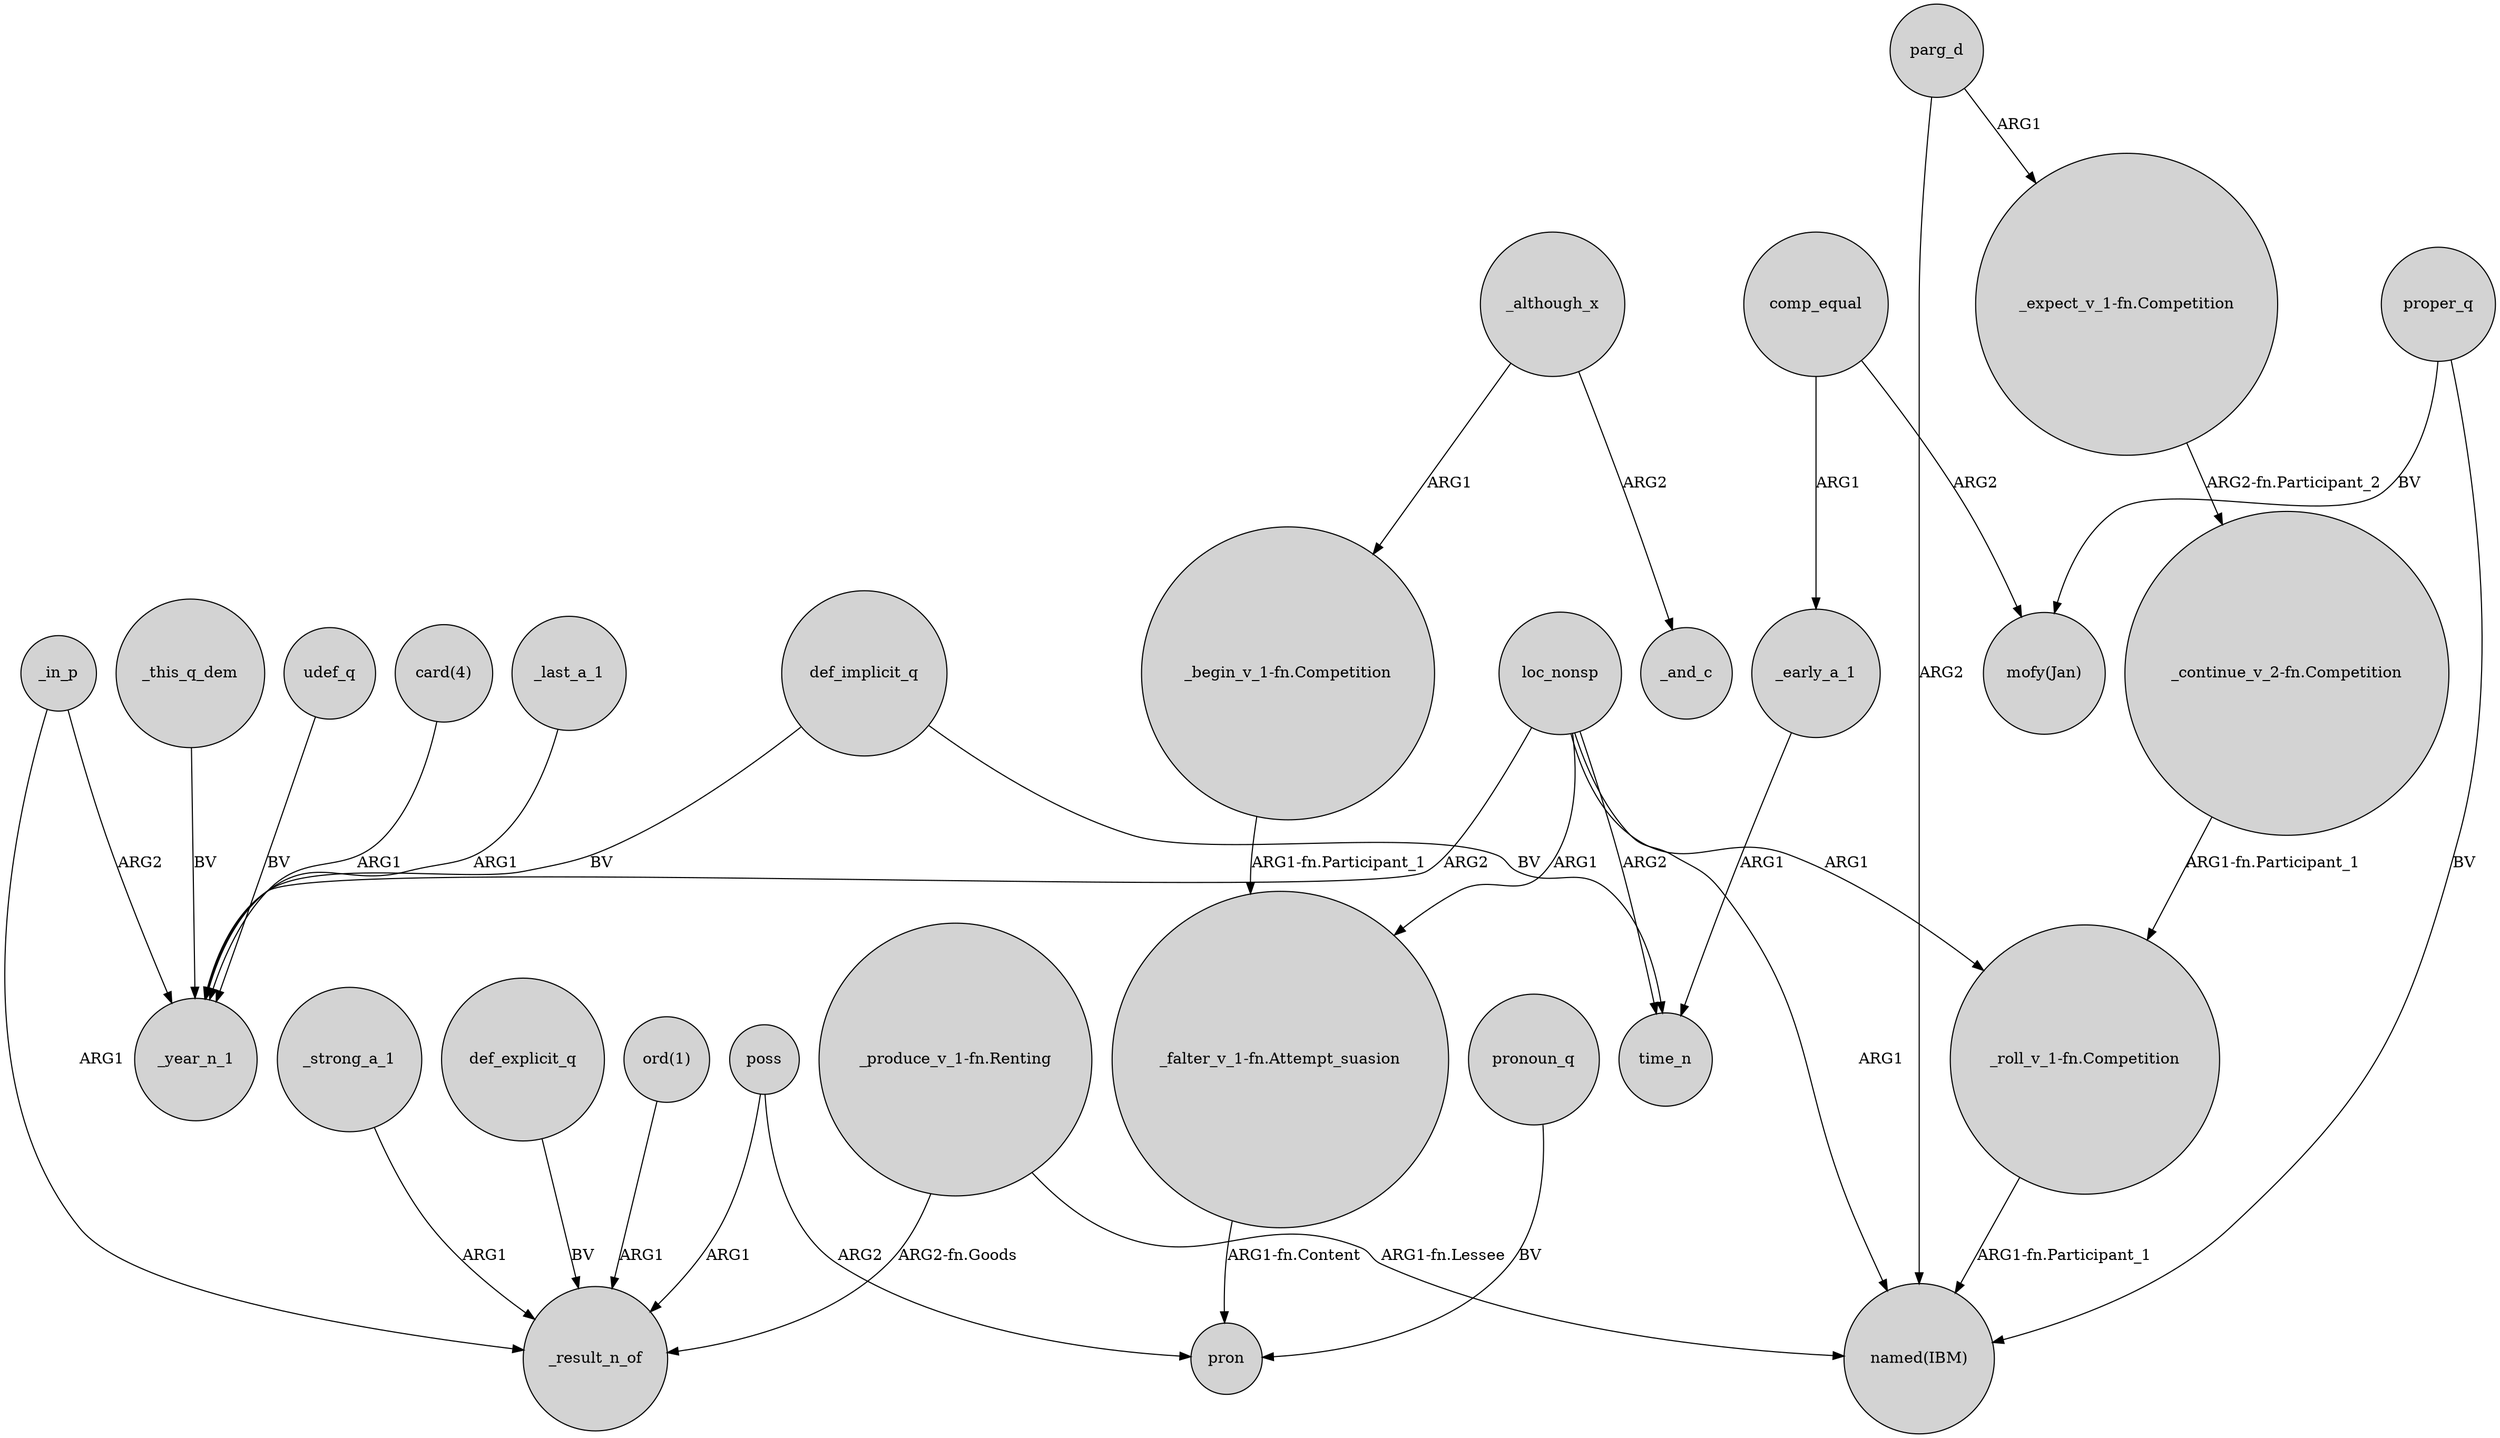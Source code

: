 digraph {
	node [shape=circle style=filled]
	_early_a_1 -> time_n [label=ARG1]
	comp_equal -> "mofy(Jan)" [label=ARG2]
	proper_q -> "mofy(Jan)" [label=BV]
	_in_p -> _year_n_1 [label=ARG2]
	def_implicit_q -> _year_n_1 [label=BV]
	proper_q -> "named(IBM)" [label=BV]
	"card(4)" -> _year_n_1 [label=ARG1]
	loc_nonsp -> "named(IBM)" [label=ARG1]
	loc_nonsp -> "_falter_v_1-fn.Attempt_suasion" [label=ARG1]
	"_begin_v_1-fn.Competition" -> "_falter_v_1-fn.Attempt_suasion" [label="ARG1-fn.Participant_1"]
	loc_nonsp -> _year_n_1 [label=ARG2]
	loc_nonsp -> "_roll_v_1-fn.Competition" [label=ARG1]
	_although_x -> "_begin_v_1-fn.Competition" [label=ARG1]
	pronoun_q -> pron [label=BV]
	poss -> pron [label=ARG2]
	_in_p -> _result_n_of [label=ARG1]
	"_produce_v_1-fn.Renting" -> "named(IBM)" [label="ARG1-fn.Lessee"]
	parg_d -> "named(IBM)" [label=ARG2]
	_last_a_1 -> _year_n_1 [label=ARG1]
	comp_equal -> _early_a_1 [label=ARG1]
	_this_q_dem -> _year_n_1 [label=BV]
	_strong_a_1 -> _result_n_of [label=ARG1]
	"_roll_v_1-fn.Competition" -> "named(IBM)" [label="ARG1-fn.Participant_1"]
	parg_d -> "_expect_v_1-fn.Competition" [label=ARG1]
	_although_x -> _and_c [label=ARG2]
	def_explicit_q -> _result_n_of [label=BV]
	udef_q -> _year_n_1 [label=BV]
	loc_nonsp -> time_n [label=ARG2]
	"_expect_v_1-fn.Competition" -> "_continue_v_2-fn.Competition" [label="ARG2-fn.Participant_2"]
	"_falter_v_1-fn.Attempt_suasion" -> pron [label="ARG1-fn.Content"]
	"_produce_v_1-fn.Renting" -> _result_n_of [label="ARG2-fn.Goods"]
	poss -> _result_n_of [label=ARG1]
	"_continue_v_2-fn.Competition" -> "_roll_v_1-fn.Competition" [label="ARG1-fn.Participant_1"]
	"ord(1)" -> _result_n_of [label=ARG1]
	def_implicit_q -> time_n [label=BV]
}
